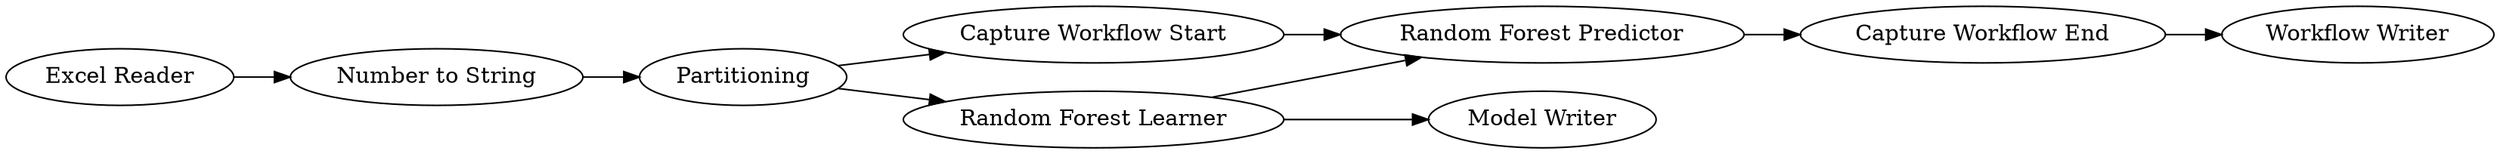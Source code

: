 digraph {
	5 -> 8
	1 -> 4
	4 -> 2
	7 -> 5
	8 -> 9
	3 -> 5
	2 -> 7
	2 -> 3
	3 -> 6
	5 [label="Random Forest Predictor"]
	1 [label="Excel Reader"]
	7 [label="Capture Workflow Start"]
	9 [label="Workflow Writer"]
	4 [label="Number to String"]
	6 [label="Model Writer"]
	8 [label="Capture Workflow End"]
	3 [label="Random Forest Learner"]
	2 [label=Partitioning]
	rankdir=LR
}
